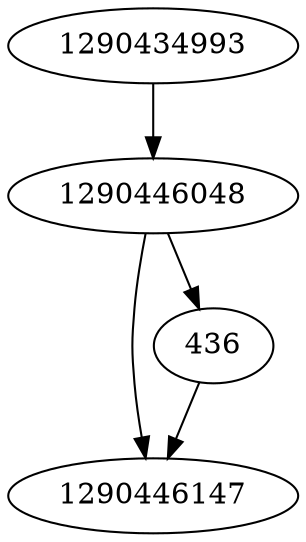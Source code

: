 strict digraph  {
1290446048;
1290434993;
1290446147;
436;
1290446048 -> 436;
1290446048 -> 1290446147;
1290434993 -> 1290446048;
436 -> 1290446147;
}
